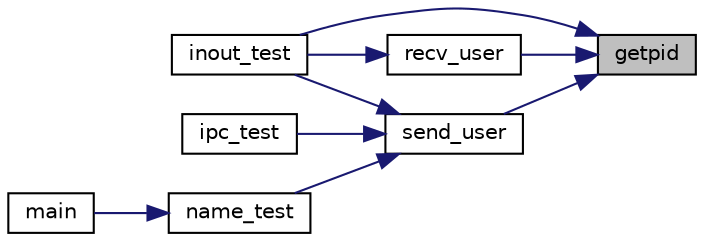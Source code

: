 digraph "getpid"
{
 // LATEX_PDF_SIZE
  edge [fontname="Helvetica",fontsize="10",labelfontname="Helvetica",labelfontsize="10"];
  node [fontname="Helvetica",fontsize="10",shape=record];
  rankdir="RL";
  Node1 [label="getpid",height=0.2,width=0.4,color="black", fillcolor="grey75", style="filled", fontcolor="black",tooltip="Requests the process ID of the running process."];
  Node1 -> Node2 [dir="back",color="midnightblue",fontsize="10",style="solid"];
  Node2 [label="inout_test",height=0.2,width=0.4,color="black", fillcolor="white", style="filled",URL="$main_8c.html#a9e1e3b7a7b222db64874c2cda0103865",tooltip=" "];
  Node1 -> Node3 [dir="back",color="midnightblue",fontsize="10",style="solid"];
  Node3 [label="recv_user",height=0.2,width=0.4,color="black", fillcolor="white", style="filled",URL="$calls_8h.html#a67cfc95199f6a35287de875c59178767",tooltip="Receives a character string from the IO server (generated by the user)."];
  Node3 -> Node2 [dir="back",color="midnightblue",fontsize="10",style="solid"];
  Node1 -> Node4 [dir="back",color="midnightblue",fontsize="10",style="solid"];
  Node4 [label="send_user",height=0.2,width=0.4,color="black", fillcolor="white", style="filled",URL="$calls_8h.html#a3db582ffbfa51b05d8c8d1fba49f58b1",tooltip="Send a character string to IO server to be displayed to user."];
  Node4 -> Node2 [dir="back",color="midnightblue",fontsize="10",style="solid"];
  Node4 -> Node5 [dir="back",color="midnightblue",fontsize="10",style="solid"];
  Node5 [label="ipc_test",height=0.2,width=0.4,color="black", fillcolor="white", style="filled",URL="$main_8c.html#af5356c2ce5eee233f4c94682e76a8d93",tooltip=" "];
  Node4 -> Node6 [dir="back",color="midnightblue",fontsize="10",style="solid"];
  Node6 [label="name_test",height=0.2,width=0.4,color="black", fillcolor="white", style="filled",URL="$main_8c.html#a416c7a37281a2ac72d7bd28eb09c7c7a",tooltip=" "];
  Node6 -> Node7 [dir="back",color="midnightblue",fontsize="10",style="solid"];
  Node7 [label="main",height=0.2,width=0.4,color="black", fillcolor="white", style="filled",URL="$main_8c.html#a840291bc02cba5474a4cb46a9b9566fe",tooltip="main.c"];
}
